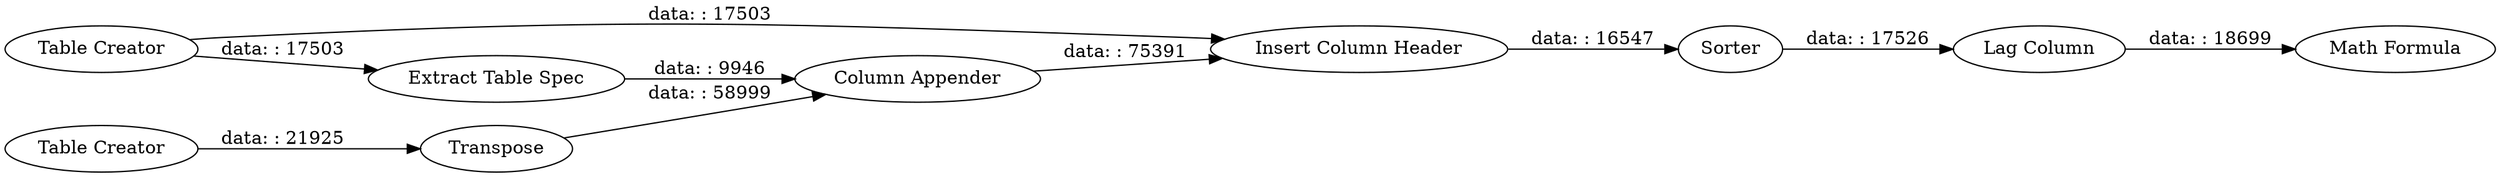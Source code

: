 digraph {
	"-6358097993661168537_2" [label="Insert Column Header"]
	"-6358097993661168537_6" [label="Column Appender"]
	"-4996169776915867749_9" [label="Lag Column"]
	"-4996169776915867749_11" [label="Math Formula"]
	"-6358097993661168537_3" [label="Table Creator"]
	"-4996169776915867749_10" [label=Sorter]
	"-6358097993661168537_1" [label="Table Creator"]
	"-6358097993661168537_5" [label="Extract Table Spec"]
	"-6358097993661168537_4" [label=Transpose]
	"-6358097993661168537_2" -> "-4996169776915867749_10" [label="data: : 16547"]
	"-4996169776915867749_9" -> "-4996169776915867749_11" [label="data: : 18699"]
	"-6358097993661168537_1" -> "-6358097993661168537_5" [label="data: : 17503"]
	"-6358097993661168537_1" -> "-6358097993661168537_2" [label="data: : 17503"]
	"-6358097993661168537_4" -> "-6358097993661168537_6" [label="data: : 58999"]
	"-6358097993661168537_5" -> "-6358097993661168537_6" [label="data: : 9946"]
	"-6358097993661168537_3" -> "-6358097993661168537_4" [label="data: : 21925"]
	"-4996169776915867749_10" -> "-4996169776915867749_9" [label="data: : 17526"]
	"-6358097993661168537_6" -> "-6358097993661168537_2" [label="data: : 75391"]
	rankdir=LR
}
